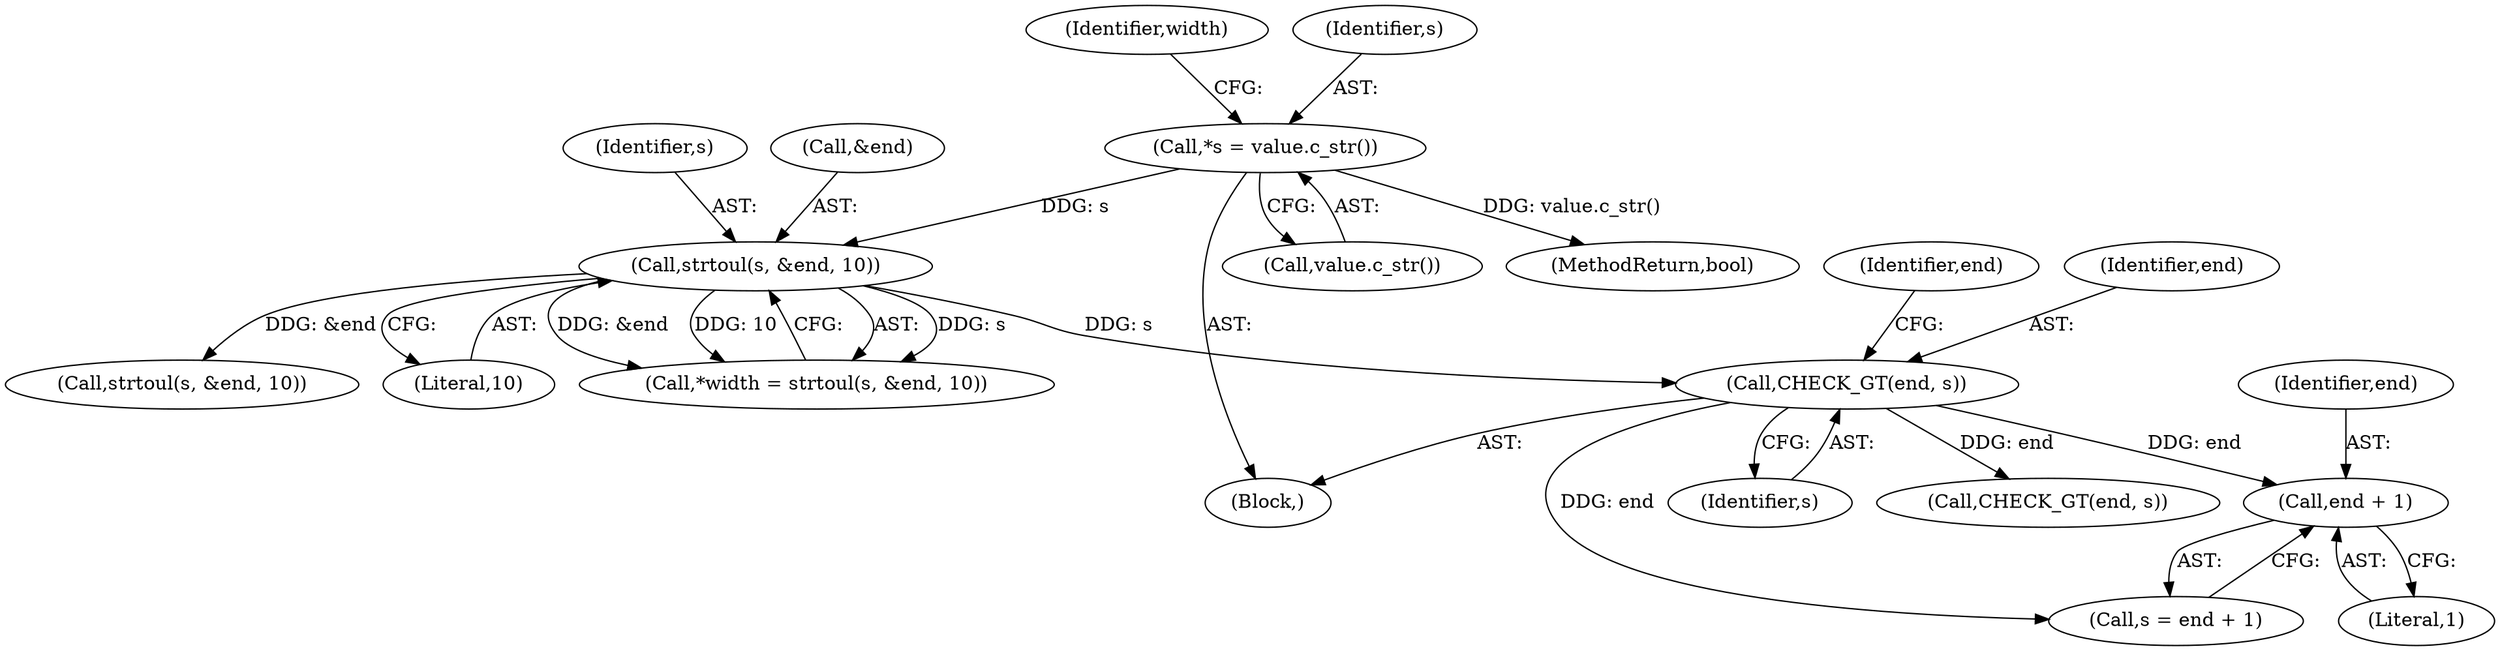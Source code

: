 digraph "0_Android_68f67ef6cf1f41e77337be3bc4bff91f3a3c6324@pointer" {
"1000162" [label="(Call,end + 1)"];
"1000153" [label="(Call,CHECK_GT(end, s))"];
"1000148" [label="(Call,strtoul(s, &end, 10))"];
"1000141" [label="(Call,*s = value.c_str())"];
"1000160" [label="(Call,s = end + 1)"];
"1000153" [label="(Call,CHECK_GT(end, s))"];
"1000147" [label="(Identifier,width)"];
"1000148" [label="(Call,strtoul(s, &end, 10))"];
"1000158" [label="(Identifier,end)"];
"1000145" [label="(Call,*width = strtoul(s, &end, 10))"];
"1000105" [label="(Block,)"];
"1000164" [label="(Literal,1)"];
"1000168" [label="(Call,strtoul(s, &end, 10))"];
"1000162" [label="(Call,end + 1)"];
"1000150" [label="(Call,&end)"];
"1000149" [label="(Identifier,s)"];
"1000142" [label="(Identifier,s)"];
"1000163" [label="(Identifier,end)"];
"1000154" [label="(Identifier,end)"];
"1000155" [label="(Identifier,s)"];
"1000182" [label="(MethodReturn,bool)"];
"1000152" [label="(Literal,10)"];
"1000141" [label="(Call,*s = value.c_str())"];
"1000143" [label="(Call,value.c_str())"];
"1000173" [label="(Call,CHECK_GT(end, s))"];
"1000162" -> "1000160"  [label="AST: "];
"1000162" -> "1000164"  [label="CFG: "];
"1000163" -> "1000162"  [label="AST: "];
"1000164" -> "1000162"  [label="AST: "];
"1000160" -> "1000162"  [label="CFG: "];
"1000153" -> "1000162"  [label="DDG: end"];
"1000153" -> "1000105"  [label="AST: "];
"1000153" -> "1000155"  [label="CFG: "];
"1000154" -> "1000153"  [label="AST: "];
"1000155" -> "1000153"  [label="AST: "];
"1000158" -> "1000153"  [label="CFG: "];
"1000148" -> "1000153"  [label="DDG: s"];
"1000153" -> "1000160"  [label="DDG: end"];
"1000153" -> "1000173"  [label="DDG: end"];
"1000148" -> "1000145"  [label="AST: "];
"1000148" -> "1000152"  [label="CFG: "];
"1000149" -> "1000148"  [label="AST: "];
"1000150" -> "1000148"  [label="AST: "];
"1000152" -> "1000148"  [label="AST: "];
"1000145" -> "1000148"  [label="CFG: "];
"1000148" -> "1000145"  [label="DDG: s"];
"1000148" -> "1000145"  [label="DDG: &end"];
"1000148" -> "1000145"  [label="DDG: 10"];
"1000141" -> "1000148"  [label="DDG: s"];
"1000148" -> "1000168"  [label="DDG: &end"];
"1000141" -> "1000105"  [label="AST: "];
"1000141" -> "1000143"  [label="CFG: "];
"1000142" -> "1000141"  [label="AST: "];
"1000143" -> "1000141"  [label="AST: "];
"1000147" -> "1000141"  [label="CFG: "];
"1000141" -> "1000182"  [label="DDG: value.c_str()"];
}

